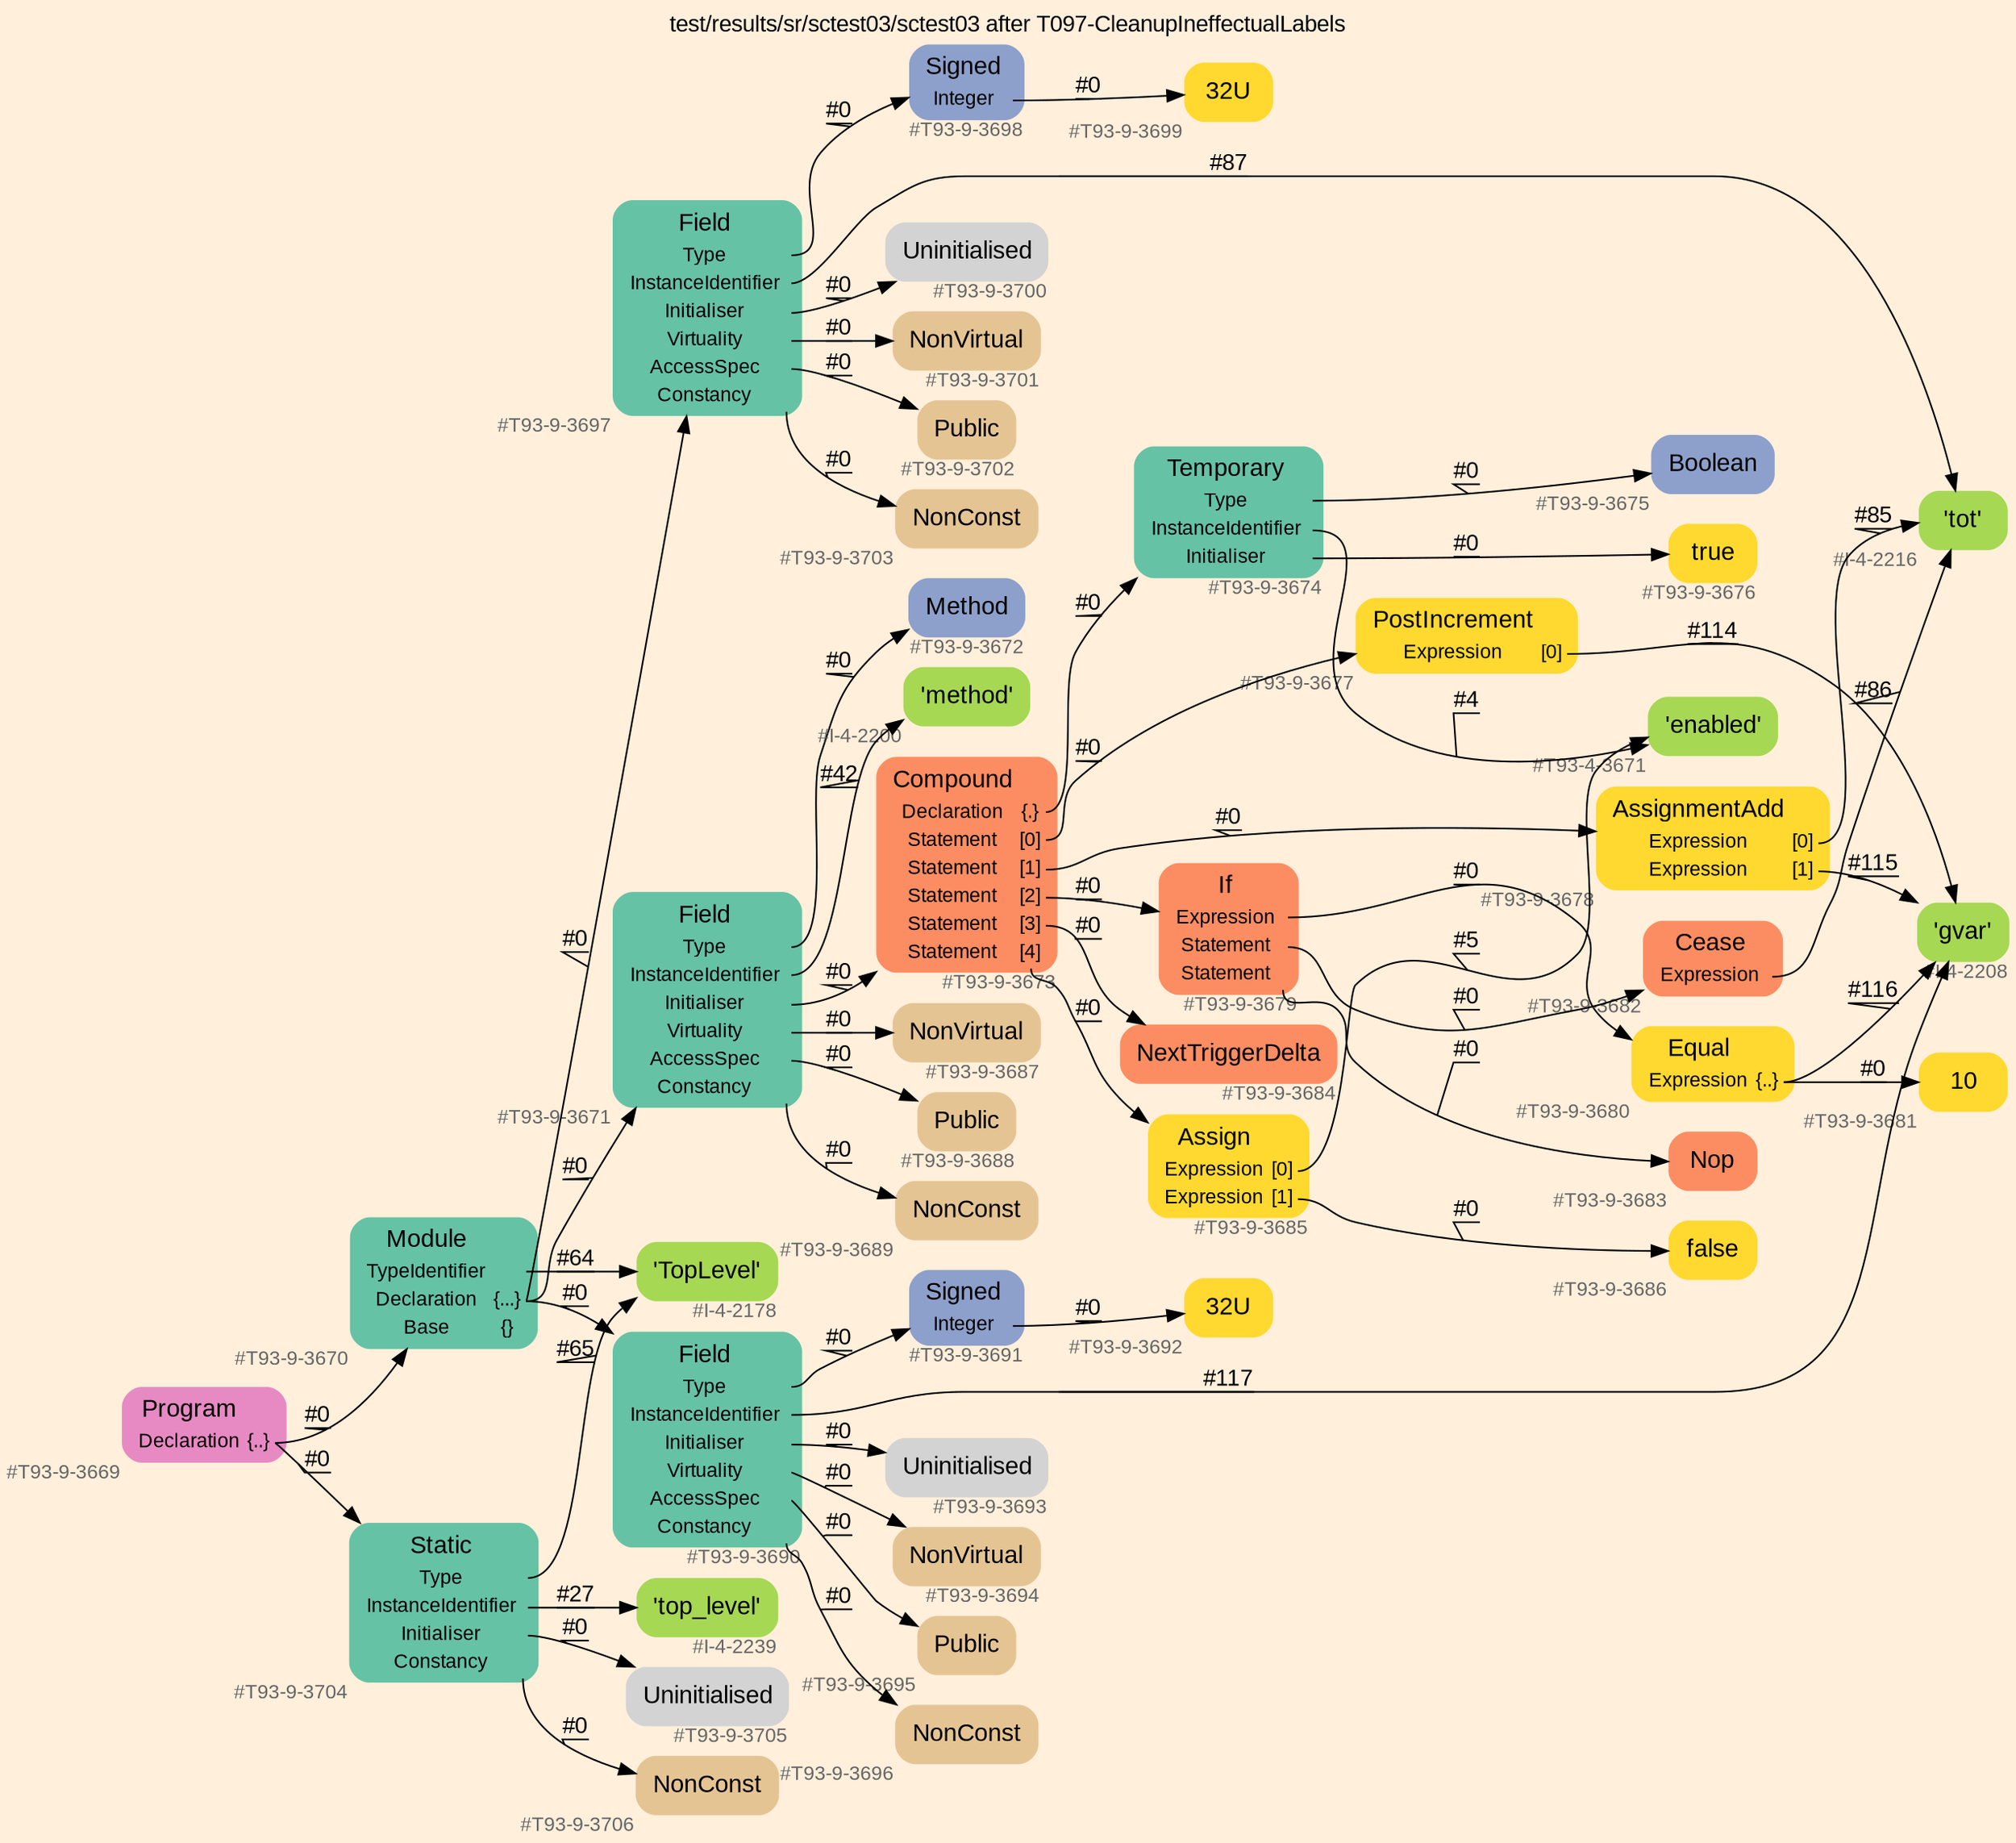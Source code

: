 digraph "test/results/sr/sctest03/sctest03 after T097-CleanupIneffectualLabels" {
label = "test/results/sr/sctest03/sctest03 after T097-CleanupIneffectualLabels"
labelloc = t
graph [
    rankdir = "LR"
    ranksep = 0.3
    bgcolor = antiquewhite1
    color = black
    fontcolor = black
    fontname = "Arial"
];
node [
    fontname = "Arial"
];
edge [
    fontname = "Arial"
];

// -------------------- node figure --------------------
// -------- block #T93-9-3669 ----------
"#T93-9-3669" [
    fillcolor = "/set28/4"
    xlabel = "#T93-9-3669"
    fontsize = "12"
    fontcolor = grey40
    shape = "plaintext"
    label = <<TABLE BORDER="0" CELLBORDER="0" CELLSPACING="0">
     <TR><TD><FONT COLOR="black" POINT-SIZE="15">Program</FONT></TD></TR>
     <TR><TD><FONT COLOR="black" POINT-SIZE="12">Declaration</FONT></TD><TD PORT="port0"><FONT COLOR="black" POINT-SIZE="12">{..}</FONT></TD></TR>
    </TABLE>>
    style = "rounded,filled"
];

// -------- block #T93-9-3670 ----------
"#T93-9-3670" [
    fillcolor = "/set28/1"
    xlabel = "#T93-9-3670"
    fontsize = "12"
    fontcolor = grey40
    shape = "plaintext"
    label = <<TABLE BORDER="0" CELLBORDER="0" CELLSPACING="0">
     <TR><TD><FONT COLOR="black" POINT-SIZE="15">Module</FONT></TD></TR>
     <TR><TD><FONT COLOR="black" POINT-SIZE="12">TypeIdentifier</FONT></TD><TD PORT="port0"></TD></TR>
     <TR><TD><FONT COLOR="black" POINT-SIZE="12">Declaration</FONT></TD><TD PORT="port1"><FONT COLOR="black" POINT-SIZE="12">{...}</FONT></TD></TR>
     <TR><TD><FONT COLOR="black" POINT-SIZE="12">Base</FONT></TD><TD PORT="port2"><FONT COLOR="black" POINT-SIZE="12">{}</FONT></TD></TR>
    </TABLE>>
    style = "rounded,filled"
];

// -------- block #I-4-2178 ----------
"#I-4-2178" [
    fillcolor = "/set28/5"
    xlabel = "#I-4-2178"
    fontsize = "12"
    fontcolor = grey40
    shape = "plaintext"
    label = <<TABLE BORDER="0" CELLBORDER="0" CELLSPACING="0">
     <TR><TD><FONT COLOR="black" POINT-SIZE="15">'TopLevel'</FONT></TD></TR>
    </TABLE>>
    style = "rounded,filled"
];

// -------- block #T93-9-3671 ----------
"#T93-9-3671" [
    fillcolor = "/set28/1"
    xlabel = "#T93-9-3671"
    fontsize = "12"
    fontcolor = grey40
    shape = "plaintext"
    label = <<TABLE BORDER="0" CELLBORDER="0" CELLSPACING="0">
     <TR><TD><FONT COLOR="black" POINT-SIZE="15">Field</FONT></TD></TR>
     <TR><TD><FONT COLOR="black" POINT-SIZE="12">Type</FONT></TD><TD PORT="port0"></TD></TR>
     <TR><TD><FONT COLOR="black" POINT-SIZE="12">InstanceIdentifier</FONT></TD><TD PORT="port1"></TD></TR>
     <TR><TD><FONT COLOR="black" POINT-SIZE="12">Initialiser</FONT></TD><TD PORT="port2"></TD></TR>
     <TR><TD><FONT COLOR="black" POINT-SIZE="12">Virtuality</FONT></TD><TD PORT="port3"></TD></TR>
     <TR><TD><FONT COLOR="black" POINT-SIZE="12">AccessSpec</FONT></TD><TD PORT="port4"></TD></TR>
     <TR><TD><FONT COLOR="black" POINT-SIZE="12">Constancy</FONT></TD><TD PORT="port5"></TD></TR>
    </TABLE>>
    style = "rounded,filled"
];

// -------- block #T93-9-3672 ----------
"#T93-9-3672" [
    fillcolor = "/set28/3"
    xlabel = "#T93-9-3672"
    fontsize = "12"
    fontcolor = grey40
    shape = "plaintext"
    label = <<TABLE BORDER="0" CELLBORDER="0" CELLSPACING="0">
     <TR><TD><FONT COLOR="black" POINT-SIZE="15">Method</FONT></TD></TR>
    </TABLE>>
    style = "rounded,filled"
];

// -------- block #I-4-2200 ----------
"#I-4-2200" [
    fillcolor = "/set28/5"
    xlabel = "#I-4-2200"
    fontsize = "12"
    fontcolor = grey40
    shape = "plaintext"
    label = <<TABLE BORDER="0" CELLBORDER="0" CELLSPACING="0">
     <TR><TD><FONT COLOR="black" POINT-SIZE="15">'method'</FONT></TD></TR>
    </TABLE>>
    style = "rounded,filled"
];

// -------- block #T93-9-3673 ----------
"#T93-9-3673" [
    fillcolor = "/set28/2"
    xlabel = "#T93-9-3673"
    fontsize = "12"
    fontcolor = grey40
    shape = "plaintext"
    label = <<TABLE BORDER="0" CELLBORDER="0" CELLSPACING="0">
     <TR><TD><FONT COLOR="black" POINT-SIZE="15">Compound</FONT></TD></TR>
     <TR><TD><FONT COLOR="black" POINT-SIZE="12">Declaration</FONT></TD><TD PORT="port0"><FONT COLOR="black" POINT-SIZE="12">{.}</FONT></TD></TR>
     <TR><TD><FONT COLOR="black" POINT-SIZE="12">Statement</FONT></TD><TD PORT="port1"><FONT COLOR="black" POINT-SIZE="12">[0]</FONT></TD></TR>
     <TR><TD><FONT COLOR="black" POINT-SIZE="12">Statement</FONT></TD><TD PORT="port2"><FONT COLOR="black" POINT-SIZE="12">[1]</FONT></TD></TR>
     <TR><TD><FONT COLOR="black" POINT-SIZE="12">Statement</FONT></TD><TD PORT="port3"><FONT COLOR="black" POINT-SIZE="12">[2]</FONT></TD></TR>
     <TR><TD><FONT COLOR="black" POINT-SIZE="12">Statement</FONT></TD><TD PORT="port4"><FONT COLOR="black" POINT-SIZE="12">[3]</FONT></TD></TR>
     <TR><TD><FONT COLOR="black" POINT-SIZE="12">Statement</FONT></TD><TD PORT="port5"><FONT COLOR="black" POINT-SIZE="12">[4]</FONT></TD></TR>
    </TABLE>>
    style = "rounded,filled"
];

// -------- block #T93-9-3674 ----------
"#T93-9-3674" [
    fillcolor = "/set28/1"
    xlabel = "#T93-9-3674"
    fontsize = "12"
    fontcolor = grey40
    shape = "plaintext"
    label = <<TABLE BORDER="0" CELLBORDER="0" CELLSPACING="0">
     <TR><TD><FONT COLOR="black" POINT-SIZE="15">Temporary</FONT></TD></TR>
     <TR><TD><FONT COLOR="black" POINT-SIZE="12">Type</FONT></TD><TD PORT="port0"></TD></TR>
     <TR><TD><FONT COLOR="black" POINT-SIZE="12">InstanceIdentifier</FONT></TD><TD PORT="port1"></TD></TR>
     <TR><TD><FONT COLOR="black" POINT-SIZE="12">Initialiser</FONT></TD><TD PORT="port2"></TD></TR>
    </TABLE>>
    style = "rounded,filled"
];

// -------- block #T93-9-3675 ----------
"#T93-9-3675" [
    fillcolor = "/set28/3"
    xlabel = "#T93-9-3675"
    fontsize = "12"
    fontcolor = grey40
    shape = "plaintext"
    label = <<TABLE BORDER="0" CELLBORDER="0" CELLSPACING="0">
     <TR><TD><FONT COLOR="black" POINT-SIZE="15">Boolean</FONT></TD></TR>
    </TABLE>>
    style = "rounded,filled"
];

// -------- block #T93-4-3671 ----------
"#T93-4-3671" [
    fillcolor = "/set28/5"
    xlabel = "#T93-4-3671"
    fontsize = "12"
    fontcolor = grey40
    shape = "plaintext"
    label = <<TABLE BORDER="0" CELLBORDER="0" CELLSPACING="0">
     <TR><TD><FONT COLOR="black" POINT-SIZE="15">'enabled'</FONT></TD></TR>
    </TABLE>>
    style = "rounded,filled"
];

// -------- block #T93-9-3676 ----------
"#T93-9-3676" [
    fillcolor = "/set28/6"
    xlabel = "#T93-9-3676"
    fontsize = "12"
    fontcolor = grey40
    shape = "plaintext"
    label = <<TABLE BORDER="0" CELLBORDER="0" CELLSPACING="0">
     <TR><TD><FONT COLOR="black" POINT-SIZE="15">true</FONT></TD></TR>
    </TABLE>>
    style = "rounded,filled"
];

// -------- block #T93-9-3677 ----------
"#T93-9-3677" [
    fillcolor = "/set28/6"
    xlabel = "#T93-9-3677"
    fontsize = "12"
    fontcolor = grey40
    shape = "plaintext"
    label = <<TABLE BORDER="0" CELLBORDER="0" CELLSPACING="0">
     <TR><TD><FONT COLOR="black" POINT-SIZE="15">PostIncrement</FONT></TD></TR>
     <TR><TD><FONT COLOR="black" POINT-SIZE="12">Expression</FONT></TD><TD PORT="port0"><FONT COLOR="black" POINT-SIZE="12">[0]</FONT></TD></TR>
    </TABLE>>
    style = "rounded,filled"
];

// -------- block #I-4-2208 ----------
"#I-4-2208" [
    fillcolor = "/set28/5"
    xlabel = "#I-4-2208"
    fontsize = "12"
    fontcolor = grey40
    shape = "plaintext"
    label = <<TABLE BORDER="0" CELLBORDER="0" CELLSPACING="0">
     <TR><TD><FONT COLOR="black" POINT-SIZE="15">'gvar'</FONT></TD></TR>
    </TABLE>>
    style = "rounded,filled"
];

// -------- block #T93-9-3678 ----------
"#T93-9-3678" [
    fillcolor = "/set28/6"
    xlabel = "#T93-9-3678"
    fontsize = "12"
    fontcolor = grey40
    shape = "plaintext"
    label = <<TABLE BORDER="0" CELLBORDER="0" CELLSPACING="0">
     <TR><TD><FONT COLOR="black" POINT-SIZE="15">AssignmentAdd</FONT></TD></TR>
     <TR><TD><FONT COLOR="black" POINT-SIZE="12">Expression</FONT></TD><TD PORT="port0"><FONT COLOR="black" POINT-SIZE="12">[0]</FONT></TD></TR>
     <TR><TD><FONT COLOR="black" POINT-SIZE="12">Expression</FONT></TD><TD PORT="port1"><FONT COLOR="black" POINT-SIZE="12">[1]</FONT></TD></TR>
    </TABLE>>
    style = "rounded,filled"
];

// -------- block #I-4-2216 ----------
"#I-4-2216" [
    fillcolor = "/set28/5"
    xlabel = "#I-4-2216"
    fontsize = "12"
    fontcolor = grey40
    shape = "plaintext"
    label = <<TABLE BORDER="0" CELLBORDER="0" CELLSPACING="0">
     <TR><TD><FONT COLOR="black" POINT-SIZE="15">'tot'</FONT></TD></TR>
    </TABLE>>
    style = "rounded,filled"
];

// -------- block #T93-9-3679 ----------
"#T93-9-3679" [
    fillcolor = "/set28/2"
    xlabel = "#T93-9-3679"
    fontsize = "12"
    fontcolor = grey40
    shape = "plaintext"
    label = <<TABLE BORDER="0" CELLBORDER="0" CELLSPACING="0">
     <TR><TD><FONT COLOR="black" POINT-SIZE="15">If</FONT></TD></TR>
     <TR><TD><FONT COLOR="black" POINT-SIZE="12">Expression</FONT></TD><TD PORT="port0"></TD></TR>
     <TR><TD><FONT COLOR="black" POINT-SIZE="12">Statement</FONT></TD><TD PORT="port1"></TD></TR>
     <TR><TD><FONT COLOR="black" POINT-SIZE="12">Statement</FONT></TD><TD PORT="port2"></TD></TR>
    </TABLE>>
    style = "rounded,filled"
];

// -------- block #T93-9-3680 ----------
"#T93-9-3680" [
    fillcolor = "/set28/6"
    xlabel = "#T93-9-3680"
    fontsize = "12"
    fontcolor = grey40
    shape = "plaintext"
    label = <<TABLE BORDER="0" CELLBORDER="0" CELLSPACING="0">
     <TR><TD><FONT COLOR="black" POINT-SIZE="15">Equal</FONT></TD></TR>
     <TR><TD><FONT COLOR="black" POINT-SIZE="12">Expression</FONT></TD><TD PORT="port0"><FONT COLOR="black" POINT-SIZE="12">{..}</FONT></TD></TR>
    </TABLE>>
    style = "rounded,filled"
];

// -------- block #T93-9-3681 ----------
"#T93-9-3681" [
    fillcolor = "/set28/6"
    xlabel = "#T93-9-3681"
    fontsize = "12"
    fontcolor = grey40
    shape = "plaintext"
    label = <<TABLE BORDER="0" CELLBORDER="0" CELLSPACING="0">
     <TR><TD><FONT COLOR="black" POINT-SIZE="15">10</FONT></TD></TR>
    </TABLE>>
    style = "rounded,filled"
];

// -------- block #T93-9-3682 ----------
"#T93-9-3682" [
    fillcolor = "/set28/2"
    xlabel = "#T93-9-3682"
    fontsize = "12"
    fontcolor = grey40
    shape = "plaintext"
    label = <<TABLE BORDER="0" CELLBORDER="0" CELLSPACING="0">
     <TR><TD><FONT COLOR="black" POINT-SIZE="15">Cease</FONT></TD></TR>
     <TR><TD><FONT COLOR="black" POINT-SIZE="12">Expression</FONT></TD><TD PORT="port0"></TD></TR>
    </TABLE>>
    style = "rounded,filled"
];

// -------- block #T93-9-3683 ----------
"#T93-9-3683" [
    fillcolor = "/set28/2"
    xlabel = "#T93-9-3683"
    fontsize = "12"
    fontcolor = grey40
    shape = "plaintext"
    label = <<TABLE BORDER="0" CELLBORDER="0" CELLSPACING="0">
     <TR><TD><FONT COLOR="black" POINT-SIZE="15">Nop</FONT></TD></TR>
    </TABLE>>
    style = "rounded,filled"
];

// -------- block #T93-9-3684 ----------
"#T93-9-3684" [
    fillcolor = "/set28/2"
    xlabel = "#T93-9-3684"
    fontsize = "12"
    fontcolor = grey40
    shape = "plaintext"
    label = <<TABLE BORDER="0" CELLBORDER="0" CELLSPACING="0">
     <TR><TD><FONT COLOR="black" POINT-SIZE="15">NextTriggerDelta</FONT></TD></TR>
    </TABLE>>
    style = "rounded,filled"
];

// -------- block #T93-9-3685 ----------
"#T93-9-3685" [
    fillcolor = "/set28/6"
    xlabel = "#T93-9-3685"
    fontsize = "12"
    fontcolor = grey40
    shape = "plaintext"
    label = <<TABLE BORDER="0" CELLBORDER="0" CELLSPACING="0">
     <TR><TD><FONT COLOR="black" POINT-SIZE="15">Assign</FONT></TD></TR>
     <TR><TD><FONT COLOR="black" POINT-SIZE="12">Expression</FONT></TD><TD PORT="port0"><FONT COLOR="black" POINT-SIZE="12">[0]</FONT></TD></TR>
     <TR><TD><FONT COLOR="black" POINT-SIZE="12">Expression</FONT></TD><TD PORT="port1"><FONT COLOR="black" POINT-SIZE="12">[1]</FONT></TD></TR>
    </TABLE>>
    style = "rounded,filled"
];

// -------- block #T93-9-3686 ----------
"#T93-9-3686" [
    fillcolor = "/set28/6"
    xlabel = "#T93-9-3686"
    fontsize = "12"
    fontcolor = grey40
    shape = "plaintext"
    label = <<TABLE BORDER="0" CELLBORDER="0" CELLSPACING="0">
     <TR><TD><FONT COLOR="black" POINT-SIZE="15">false</FONT></TD></TR>
    </TABLE>>
    style = "rounded,filled"
];

// -------- block #T93-9-3687 ----------
"#T93-9-3687" [
    fillcolor = "/set28/7"
    xlabel = "#T93-9-3687"
    fontsize = "12"
    fontcolor = grey40
    shape = "plaintext"
    label = <<TABLE BORDER="0" CELLBORDER="0" CELLSPACING="0">
     <TR><TD><FONT COLOR="black" POINT-SIZE="15">NonVirtual</FONT></TD></TR>
    </TABLE>>
    style = "rounded,filled"
];

// -------- block #T93-9-3688 ----------
"#T93-9-3688" [
    fillcolor = "/set28/7"
    xlabel = "#T93-9-3688"
    fontsize = "12"
    fontcolor = grey40
    shape = "plaintext"
    label = <<TABLE BORDER="0" CELLBORDER="0" CELLSPACING="0">
     <TR><TD><FONT COLOR="black" POINT-SIZE="15">Public</FONT></TD></TR>
    </TABLE>>
    style = "rounded,filled"
];

// -------- block #T93-9-3689 ----------
"#T93-9-3689" [
    fillcolor = "/set28/7"
    xlabel = "#T93-9-3689"
    fontsize = "12"
    fontcolor = grey40
    shape = "plaintext"
    label = <<TABLE BORDER="0" CELLBORDER="0" CELLSPACING="0">
     <TR><TD><FONT COLOR="black" POINT-SIZE="15">NonConst</FONT></TD></TR>
    </TABLE>>
    style = "rounded,filled"
];

// -------- block #T93-9-3690 ----------
"#T93-9-3690" [
    fillcolor = "/set28/1"
    xlabel = "#T93-9-3690"
    fontsize = "12"
    fontcolor = grey40
    shape = "plaintext"
    label = <<TABLE BORDER="0" CELLBORDER="0" CELLSPACING="0">
     <TR><TD><FONT COLOR="black" POINT-SIZE="15">Field</FONT></TD></TR>
     <TR><TD><FONT COLOR="black" POINT-SIZE="12">Type</FONT></TD><TD PORT="port0"></TD></TR>
     <TR><TD><FONT COLOR="black" POINT-SIZE="12">InstanceIdentifier</FONT></TD><TD PORT="port1"></TD></TR>
     <TR><TD><FONT COLOR="black" POINT-SIZE="12">Initialiser</FONT></TD><TD PORT="port2"></TD></TR>
     <TR><TD><FONT COLOR="black" POINT-SIZE="12">Virtuality</FONT></TD><TD PORT="port3"></TD></TR>
     <TR><TD><FONT COLOR="black" POINT-SIZE="12">AccessSpec</FONT></TD><TD PORT="port4"></TD></TR>
     <TR><TD><FONT COLOR="black" POINT-SIZE="12">Constancy</FONT></TD><TD PORT="port5"></TD></TR>
    </TABLE>>
    style = "rounded,filled"
];

// -------- block #T93-9-3691 ----------
"#T93-9-3691" [
    fillcolor = "/set28/3"
    xlabel = "#T93-9-3691"
    fontsize = "12"
    fontcolor = grey40
    shape = "plaintext"
    label = <<TABLE BORDER="0" CELLBORDER="0" CELLSPACING="0">
     <TR><TD><FONT COLOR="black" POINT-SIZE="15">Signed</FONT></TD></TR>
     <TR><TD><FONT COLOR="black" POINT-SIZE="12">Integer</FONT></TD><TD PORT="port0"></TD></TR>
    </TABLE>>
    style = "rounded,filled"
];

// -------- block #T93-9-3692 ----------
"#T93-9-3692" [
    fillcolor = "/set28/6"
    xlabel = "#T93-9-3692"
    fontsize = "12"
    fontcolor = grey40
    shape = "plaintext"
    label = <<TABLE BORDER="0" CELLBORDER="0" CELLSPACING="0">
     <TR><TD><FONT COLOR="black" POINT-SIZE="15">32U</FONT></TD></TR>
    </TABLE>>
    style = "rounded,filled"
];

// -------- block #T93-9-3693 ----------
"#T93-9-3693" [
    xlabel = "#T93-9-3693"
    fontsize = "12"
    fontcolor = grey40
    shape = "plaintext"
    label = <<TABLE BORDER="0" CELLBORDER="0" CELLSPACING="0">
     <TR><TD><FONT COLOR="black" POINT-SIZE="15">Uninitialised</FONT></TD></TR>
    </TABLE>>
    style = "rounded,filled"
];

// -------- block #T93-9-3694 ----------
"#T93-9-3694" [
    fillcolor = "/set28/7"
    xlabel = "#T93-9-3694"
    fontsize = "12"
    fontcolor = grey40
    shape = "plaintext"
    label = <<TABLE BORDER="0" CELLBORDER="0" CELLSPACING="0">
     <TR><TD><FONT COLOR="black" POINT-SIZE="15">NonVirtual</FONT></TD></TR>
    </TABLE>>
    style = "rounded,filled"
];

// -------- block #T93-9-3695 ----------
"#T93-9-3695" [
    fillcolor = "/set28/7"
    xlabel = "#T93-9-3695"
    fontsize = "12"
    fontcolor = grey40
    shape = "plaintext"
    label = <<TABLE BORDER="0" CELLBORDER="0" CELLSPACING="0">
     <TR><TD><FONT COLOR="black" POINT-SIZE="15">Public</FONT></TD></TR>
    </TABLE>>
    style = "rounded,filled"
];

// -------- block #T93-9-3696 ----------
"#T93-9-3696" [
    fillcolor = "/set28/7"
    xlabel = "#T93-9-3696"
    fontsize = "12"
    fontcolor = grey40
    shape = "plaintext"
    label = <<TABLE BORDER="0" CELLBORDER="0" CELLSPACING="0">
     <TR><TD><FONT COLOR="black" POINT-SIZE="15">NonConst</FONT></TD></TR>
    </TABLE>>
    style = "rounded,filled"
];

// -------- block #T93-9-3697 ----------
"#T93-9-3697" [
    fillcolor = "/set28/1"
    xlabel = "#T93-9-3697"
    fontsize = "12"
    fontcolor = grey40
    shape = "plaintext"
    label = <<TABLE BORDER="0" CELLBORDER="0" CELLSPACING="0">
     <TR><TD><FONT COLOR="black" POINT-SIZE="15">Field</FONT></TD></TR>
     <TR><TD><FONT COLOR="black" POINT-SIZE="12">Type</FONT></TD><TD PORT="port0"></TD></TR>
     <TR><TD><FONT COLOR="black" POINT-SIZE="12">InstanceIdentifier</FONT></TD><TD PORT="port1"></TD></TR>
     <TR><TD><FONT COLOR="black" POINT-SIZE="12">Initialiser</FONT></TD><TD PORT="port2"></TD></TR>
     <TR><TD><FONT COLOR="black" POINT-SIZE="12">Virtuality</FONT></TD><TD PORT="port3"></TD></TR>
     <TR><TD><FONT COLOR="black" POINT-SIZE="12">AccessSpec</FONT></TD><TD PORT="port4"></TD></TR>
     <TR><TD><FONT COLOR="black" POINT-SIZE="12">Constancy</FONT></TD><TD PORT="port5"></TD></TR>
    </TABLE>>
    style = "rounded,filled"
];

// -------- block #T93-9-3698 ----------
"#T93-9-3698" [
    fillcolor = "/set28/3"
    xlabel = "#T93-9-3698"
    fontsize = "12"
    fontcolor = grey40
    shape = "plaintext"
    label = <<TABLE BORDER="0" CELLBORDER="0" CELLSPACING="0">
     <TR><TD><FONT COLOR="black" POINT-SIZE="15">Signed</FONT></TD></TR>
     <TR><TD><FONT COLOR="black" POINT-SIZE="12">Integer</FONT></TD><TD PORT="port0"></TD></TR>
    </TABLE>>
    style = "rounded,filled"
];

// -------- block #T93-9-3699 ----------
"#T93-9-3699" [
    fillcolor = "/set28/6"
    xlabel = "#T93-9-3699"
    fontsize = "12"
    fontcolor = grey40
    shape = "plaintext"
    label = <<TABLE BORDER="0" CELLBORDER="0" CELLSPACING="0">
     <TR><TD><FONT COLOR="black" POINT-SIZE="15">32U</FONT></TD></TR>
    </TABLE>>
    style = "rounded,filled"
];

// -------- block #T93-9-3700 ----------
"#T93-9-3700" [
    xlabel = "#T93-9-3700"
    fontsize = "12"
    fontcolor = grey40
    shape = "plaintext"
    label = <<TABLE BORDER="0" CELLBORDER="0" CELLSPACING="0">
     <TR><TD><FONT COLOR="black" POINT-SIZE="15">Uninitialised</FONT></TD></TR>
    </TABLE>>
    style = "rounded,filled"
];

// -------- block #T93-9-3701 ----------
"#T93-9-3701" [
    fillcolor = "/set28/7"
    xlabel = "#T93-9-3701"
    fontsize = "12"
    fontcolor = grey40
    shape = "plaintext"
    label = <<TABLE BORDER="0" CELLBORDER="0" CELLSPACING="0">
     <TR><TD><FONT COLOR="black" POINT-SIZE="15">NonVirtual</FONT></TD></TR>
    </TABLE>>
    style = "rounded,filled"
];

// -------- block #T93-9-3702 ----------
"#T93-9-3702" [
    fillcolor = "/set28/7"
    xlabel = "#T93-9-3702"
    fontsize = "12"
    fontcolor = grey40
    shape = "plaintext"
    label = <<TABLE BORDER="0" CELLBORDER="0" CELLSPACING="0">
     <TR><TD><FONT COLOR="black" POINT-SIZE="15">Public</FONT></TD></TR>
    </TABLE>>
    style = "rounded,filled"
];

// -------- block #T93-9-3703 ----------
"#T93-9-3703" [
    fillcolor = "/set28/7"
    xlabel = "#T93-9-3703"
    fontsize = "12"
    fontcolor = grey40
    shape = "plaintext"
    label = <<TABLE BORDER="0" CELLBORDER="0" CELLSPACING="0">
     <TR><TD><FONT COLOR="black" POINT-SIZE="15">NonConst</FONT></TD></TR>
    </TABLE>>
    style = "rounded,filled"
];

// -------- block #T93-9-3704 ----------
"#T93-9-3704" [
    fillcolor = "/set28/1"
    xlabel = "#T93-9-3704"
    fontsize = "12"
    fontcolor = grey40
    shape = "plaintext"
    label = <<TABLE BORDER="0" CELLBORDER="0" CELLSPACING="0">
     <TR><TD><FONT COLOR="black" POINT-SIZE="15">Static</FONT></TD></TR>
     <TR><TD><FONT COLOR="black" POINT-SIZE="12">Type</FONT></TD><TD PORT="port0"></TD></TR>
     <TR><TD><FONT COLOR="black" POINT-SIZE="12">InstanceIdentifier</FONT></TD><TD PORT="port1"></TD></TR>
     <TR><TD><FONT COLOR="black" POINT-SIZE="12">Initialiser</FONT></TD><TD PORT="port2"></TD></TR>
     <TR><TD><FONT COLOR="black" POINT-SIZE="12">Constancy</FONT></TD><TD PORT="port3"></TD></TR>
    </TABLE>>
    style = "rounded,filled"
];

// -------- block #I-4-2239 ----------
"#I-4-2239" [
    fillcolor = "/set28/5"
    xlabel = "#I-4-2239"
    fontsize = "12"
    fontcolor = grey40
    shape = "plaintext"
    label = <<TABLE BORDER="0" CELLBORDER="0" CELLSPACING="0">
     <TR><TD><FONT COLOR="black" POINT-SIZE="15">'top_level'</FONT></TD></TR>
    </TABLE>>
    style = "rounded,filled"
];

// -------- block #T93-9-3705 ----------
"#T93-9-3705" [
    xlabel = "#T93-9-3705"
    fontsize = "12"
    fontcolor = grey40
    shape = "plaintext"
    label = <<TABLE BORDER="0" CELLBORDER="0" CELLSPACING="0">
     <TR><TD><FONT COLOR="black" POINT-SIZE="15">Uninitialised</FONT></TD></TR>
    </TABLE>>
    style = "rounded,filled"
];

// -------- block #T93-9-3706 ----------
"#T93-9-3706" [
    fillcolor = "/set28/7"
    xlabel = "#T93-9-3706"
    fontsize = "12"
    fontcolor = grey40
    shape = "plaintext"
    label = <<TABLE BORDER="0" CELLBORDER="0" CELLSPACING="0">
     <TR><TD><FONT COLOR="black" POINT-SIZE="15">NonConst</FONT></TD></TR>
    </TABLE>>
    style = "rounded,filled"
];

"#T93-9-3669":port0 -> "#T93-9-3670" [
    label = "#0"
    decorate = true
    color = black
    fontcolor = black
];

"#T93-9-3669":port0 -> "#T93-9-3704" [
    label = "#0"
    decorate = true
    color = black
    fontcolor = black
];

"#T93-9-3670":port0 -> "#I-4-2178" [
    label = "#64"
    decorate = true
    color = black
    fontcolor = black
];

"#T93-9-3670":port1 -> "#T93-9-3671" [
    label = "#0"
    decorate = true
    color = black
    fontcolor = black
];

"#T93-9-3670":port1 -> "#T93-9-3690" [
    label = "#0"
    decorate = true
    color = black
    fontcolor = black
];

"#T93-9-3670":port1 -> "#T93-9-3697" [
    label = "#0"
    decorate = true
    color = black
    fontcolor = black
];

"#T93-9-3671":port0 -> "#T93-9-3672" [
    label = "#0"
    decorate = true
    color = black
    fontcolor = black
];

"#T93-9-3671":port1 -> "#I-4-2200" [
    label = "#42"
    decorate = true
    color = black
    fontcolor = black
];

"#T93-9-3671":port2 -> "#T93-9-3673" [
    label = "#0"
    decorate = true
    color = black
    fontcolor = black
];

"#T93-9-3671":port3 -> "#T93-9-3687" [
    label = "#0"
    decorate = true
    color = black
    fontcolor = black
];

"#T93-9-3671":port4 -> "#T93-9-3688" [
    label = "#0"
    decorate = true
    color = black
    fontcolor = black
];

"#T93-9-3671":port5 -> "#T93-9-3689" [
    label = "#0"
    decorate = true
    color = black
    fontcolor = black
];

"#T93-9-3673":port0 -> "#T93-9-3674" [
    label = "#0"
    decorate = true
    color = black
    fontcolor = black
];

"#T93-9-3673":port1 -> "#T93-9-3677" [
    label = "#0"
    decorate = true
    color = black
    fontcolor = black
];

"#T93-9-3673":port2 -> "#T93-9-3678" [
    label = "#0"
    decorate = true
    color = black
    fontcolor = black
];

"#T93-9-3673":port3 -> "#T93-9-3679" [
    label = "#0"
    decorate = true
    color = black
    fontcolor = black
];

"#T93-9-3673":port4 -> "#T93-9-3684" [
    label = "#0"
    decorate = true
    color = black
    fontcolor = black
];

"#T93-9-3673":port5 -> "#T93-9-3685" [
    label = "#0"
    decorate = true
    color = black
    fontcolor = black
];

"#T93-9-3674":port0 -> "#T93-9-3675" [
    label = "#0"
    decorate = true
    color = black
    fontcolor = black
];

"#T93-9-3674":port1 -> "#T93-4-3671" [
    label = "#4"
    decorate = true
    color = black
    fontcolor = black
];

"#T93-9-3674":port2 -> "#T93-9-3676" [
    label = "#0"
    decorate = true
    color = black
    fontcolor = black
];

"#T93-9-3677":port0 -> "#I-4-2208" [
    label = "#114"
    decorate = true
    color = black
    fontcolor = black
];

"#T93-9-3678":port0 -> "#I-4-2216" [
    label = "#85"
    decorate = true
    color = black
    fontcolor = black
];

"#T93-9-3678":port1 -> "#I-4-2208" [
    label = "#115"
    decorate = true
    color = black
    fontcolor = black
];

"#T93-9-3679":port0 -> "#T93-9-3680" [
    label = "#0"
    decorate = true
    color = black
    fontcolor = black
];

"#T93-9-3679":port1 -> "#T93-9-3682" [
    label = "#0"
    decorate = true
    color = black
    fontcolor = black
];

"#T93-9-3679":port2 -> "#T93-9-3683" [
    label = "#0"
    decorate = true
    color = black
    fontcolor = black
];

"#T93-9-3680":port0 -> "#I-4-2208" [
    label = "#116"
    decorate = true
    color = black
    fontcolor = black
];

"#T93-9-3680":port0 -> "#T93-9-3681" [
    label = "#0"
    decorate = true
    color = black
    fontcolor = black
];

"#T93-9-3682":port0 -> "#I-4-2216" [
    label = "#86"
    decorate = true
    color = black
    fontcolor = black
];

"#T93-9-3685":port0 -> "#T93-4-3671" [
    label = "#5"
    decorate = true
    color = black
    fontcolor = black
];

"#T93-9-3685":port1 -> "#T93-9-3686" [
    label = "#0"
    decorate = true
    color = black
    fontcolor = black
];

"#T93-9-3690":port0 -> "#T93-9-3691" [
    label = "#0"
    decorate = true
    color = black
    fontcolor = black
];

"#T93-9-3690":port1 -> "#I-4-2208" [
    label = "#117"
    decorate = true
    color = black
    fontcolor = black
];

"#T93-9-3690":port2 -> "#T93-9-3693" [
    label = "#0"
    decorate = true
    color = black
    fontcolor = black
];

"#T93-9-3690":port3 -> "#T93-9-3694" [
    label = "#0"
    decorate = true
    color = black
    fontcolor = black
];

"#T93-9-3690":port4 -> "#T93-9-3695" [
    label = "#0"
    decorate = true
    color = black
    fontcolor = black
];

"#T93-9-3690":port5 -> "#T93-9-3696" [
    label = "#0"
    decorate = true
    color = black
    fontcolor = black
];

"#T93-9-3691":port0 -> "#T93-9-3692" [
    label = "#0"
    decorate = true
    color = black
    fontcolor = black
];

"#T93-9-3697":port0 -> "#T93-9-3698" [
    label = "#0"
    decorate = true
    color = black
    fontcolor = black
];

"#T93-9-3697":port1 -> "#I-4-2216" [
    label = "#87"
    decorate = true
    color = black
    fontcolor = black
];

"#T93-9-3697":port2 -> "#T93-9-3700" [
    label = "#0"
    decorate = true
    color = black
    fontcolor = black
];

"#T93-9-3697":port3 -> "#T93-9-3701" [
    label = "#0"
    decorate = true
    color = black
    fontcolor = black
];

"#T93-9-3697":port4 -> "#T93-9-3702" [
    label = "#0"
    decorate = true
    color = black
    fontcolor = black
];

"#T93-9-3697":port5 -> "#T93-9-3703" [
    label = "#0"
    decorate = true
    color = black
    fontcolor = black
];

"#T93-9-3698":port0 -> "#T93-9-3699" [
    label = "#0"
    decorate = true
    color = black
    fontcolor = black
];

"#T93-9-3704":port0 -> "#I-4-2178" [
    label = "#65"
    decorate = true
    color = black
    fontcolor = black
];

"#T93-9-3704":port1 -> "#I-4-2239" [
    label = "#27"
    decorate = true
    color = black
    fontcolor = black
];

"#T93-9-3704":port2 -> "#T93-9-3705" [
    label = "#0"
    decorate = true
    color = black
    fontcolor = black
];

"#T93-9-3704":port3 -> "#T93-9-3706" [
    label = "#0"
    decorate = true
    color = black
    fontcolor = black
];


}

